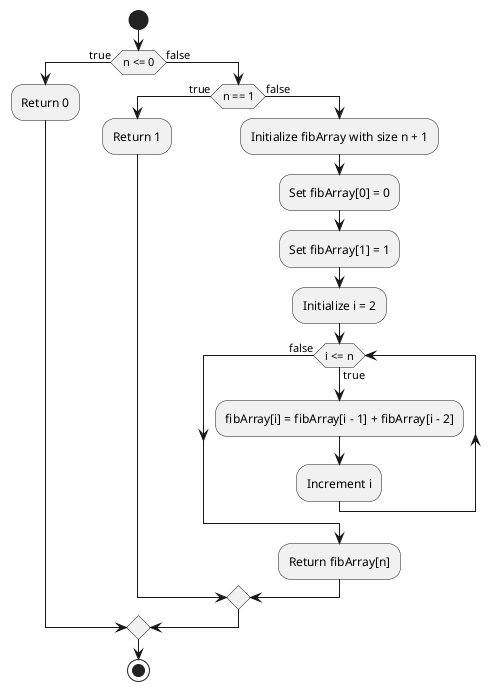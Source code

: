 @startuml
'https://plantuml.com/activity-diagram-beta


start

if (n <= 0) then (true)
  :Return 0;
else (false)
  if (n == 1) then (true)
    :Return 1;
  else (false)
    :Initialize fibArray with size n + 1;
    :Set fibArray[0] = 0;
    :Set fibArray[1] = 1;
    :Initialize i = 2;

    while (i <= n) is (true)
      :fibArray[i] = fibArray[i - 1] + fibArray[i - 2];
      :Increment i;
    endwhile (false)
    :Return fibArray[n];
  endif
endif

stop

@enduml
